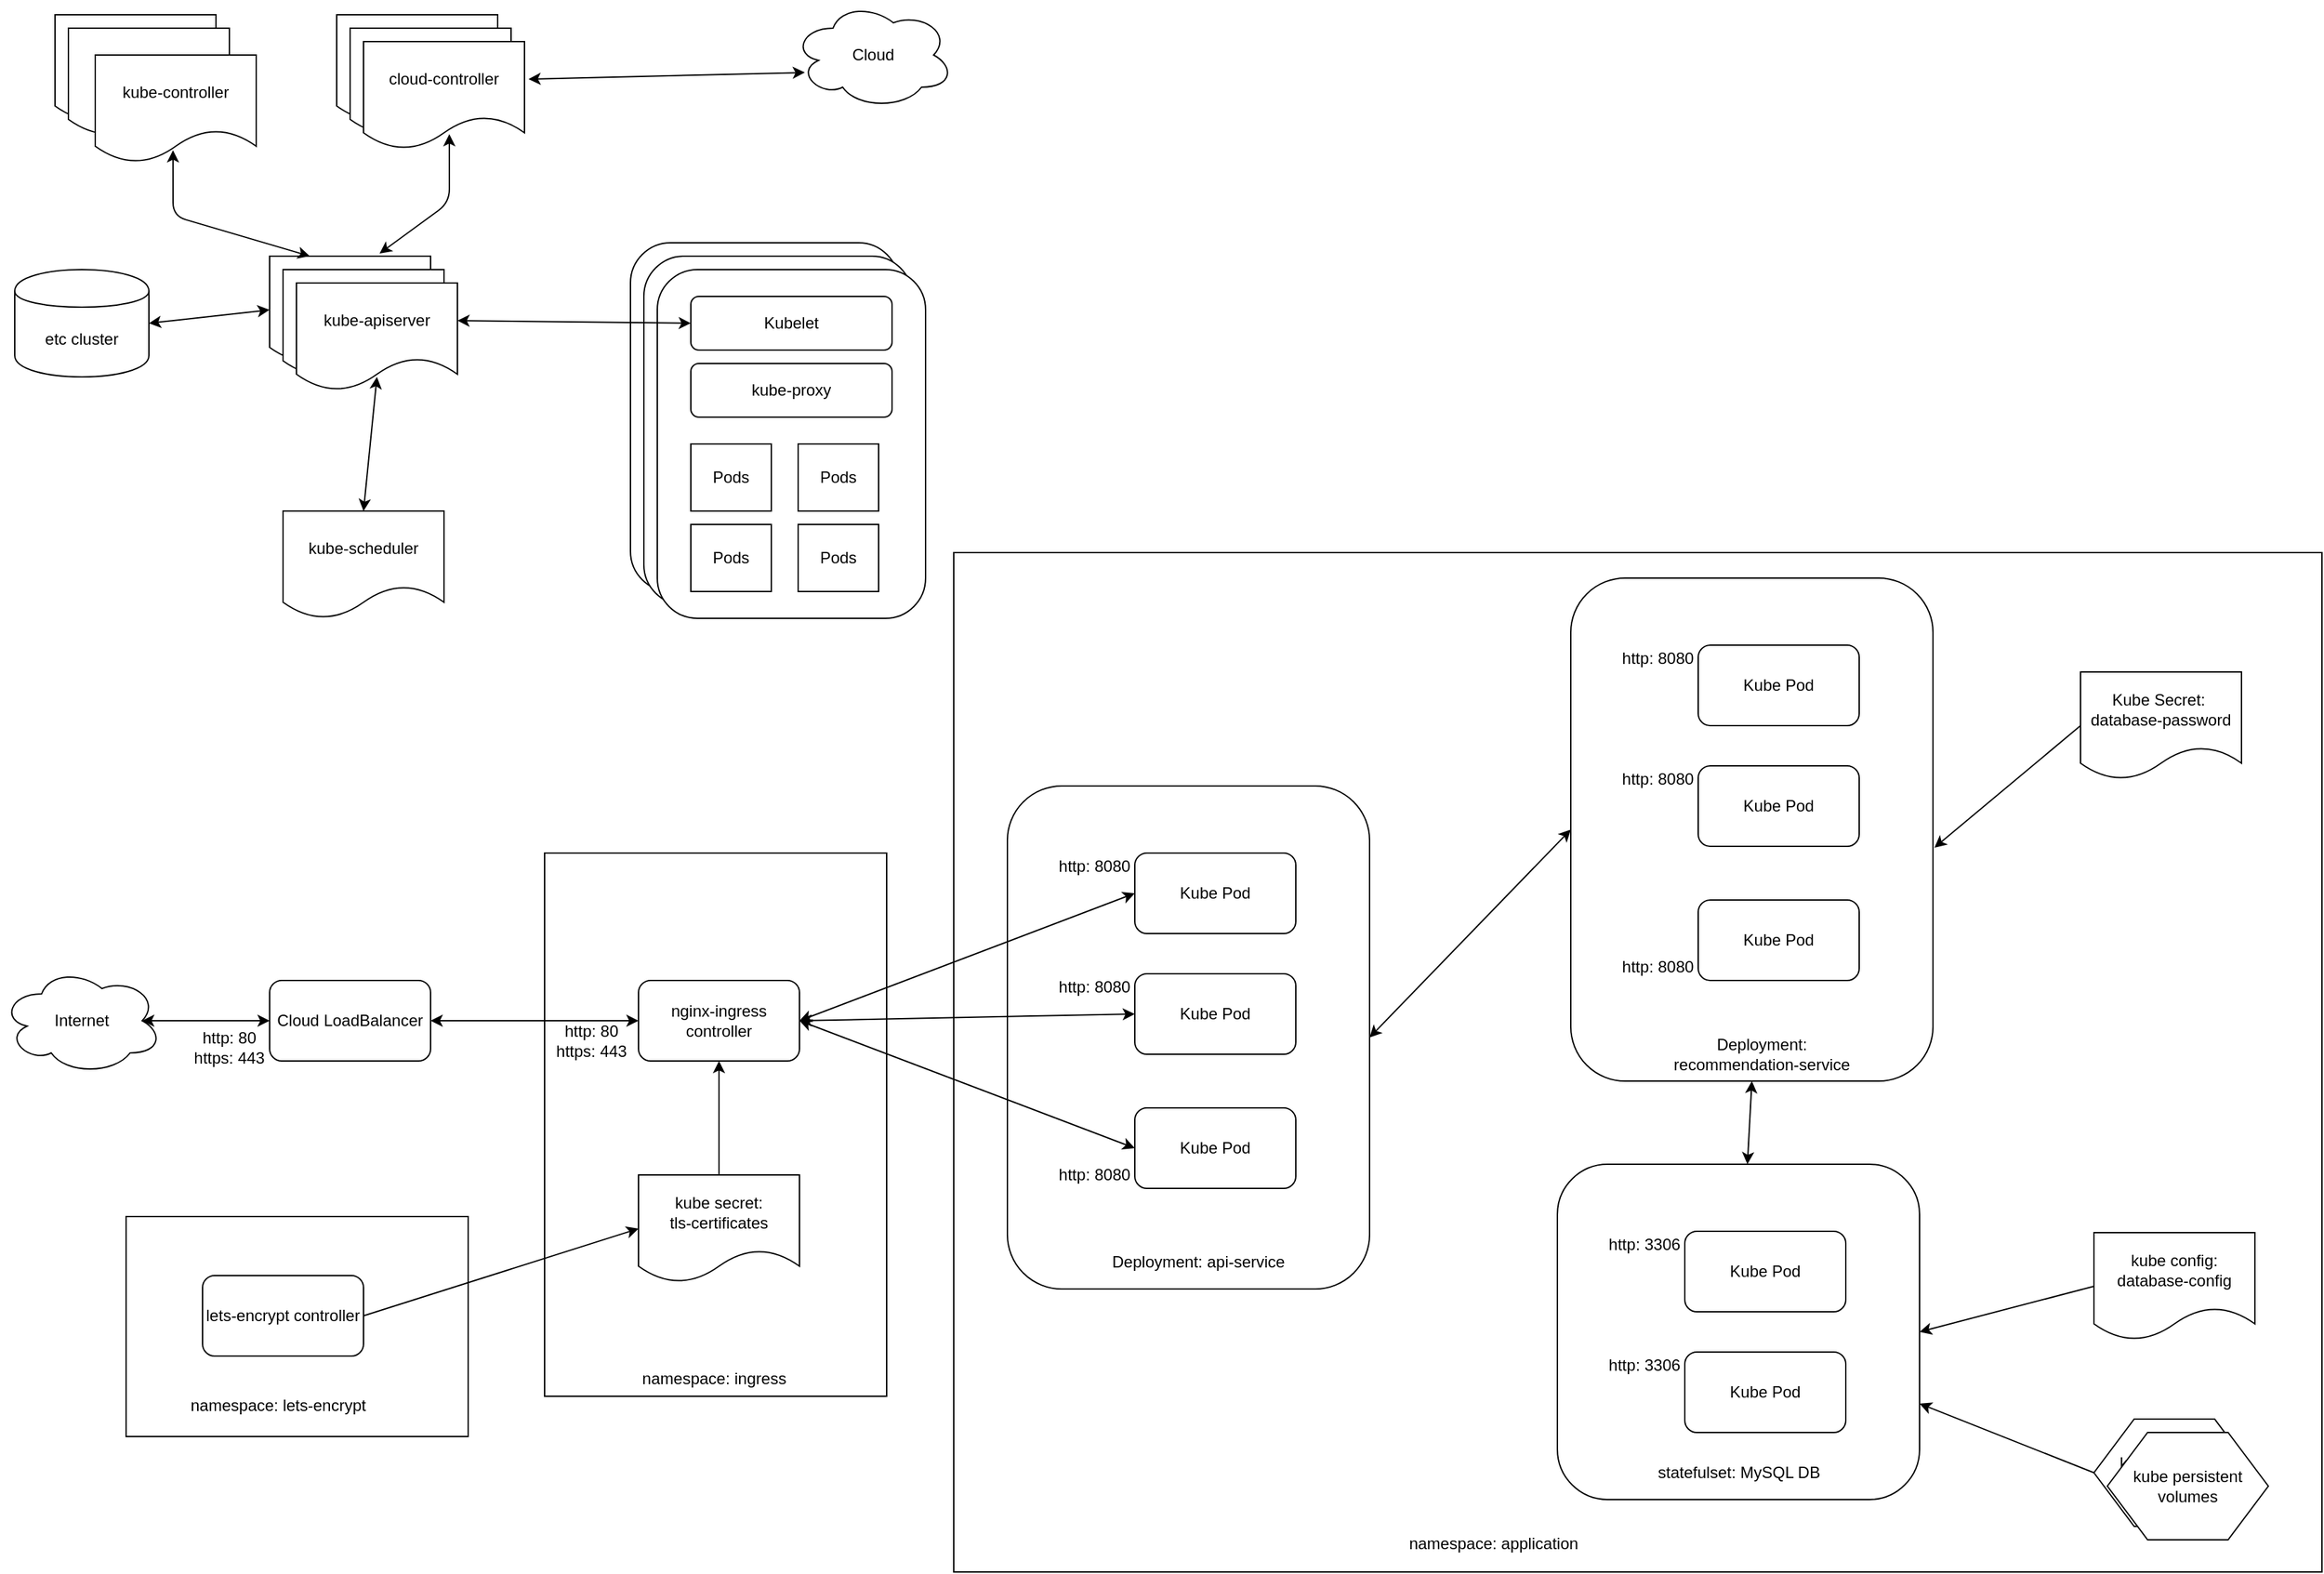 <mxfile version="12.2.2" type="device" pages="1"><diagram id="nzS3SlK1Kt3z77mqC7-u" name="Page-1"><mxGraphModel dx="1408" dy="802" grid="1" gridSize="10" guides="1" tooltips="1" connect="1" arrows="1" fold="1" page="1" pageScale="1" pageWidth="850" pageHeight="1100" math="0" shadow="0"><root><mxCell id="0"/><mxCell id="1" parent="0"/><mxCell id="fEunyc0AGfJb7wmrIYUe-62" value="" style="rounded=0;whiteSpace=wrap;html=1;" vertex="1" parent="1"><mxGeometry x="740" y="451" width="1020" height="760" as="geometry"/></mxCell><mxCell id="fEunyc0AGfJb7wmrIYUe-63" value="" style="rounded=1;whiteSpace=wrap;html=1;" vertex="1" parent="1"><mxGeometry x="780" y="625" width="270" height="375" as="geometry"/></mxCell><mxCell id="fEunyc0AGfJb7wmrIYUe-60" value="" style="rounded=0;whiteSpace=wrap;html=1;" vertex="1" parent="1"><mxGeometry x="435" y="675" width="255" height="405" as="geometry"/></mxCell><mxCell id="fEunyc0AGfJb7wmrIYUe-25" value="" style="rounded=1;whiteSpace=wrap;html=1;" vertex="1" parent="1"><mxGeometry x="499" y="220" width="200" height="260" as="geometry"/></mxCell><mxCell id="fEunyc0AGfJb7wmrIYUe-1" value="kube-controller" style="shape=document;whiteSpace=wrap;html=1;boundedLbl=1;" vertex="1" parent="1"><mxGeometry x="70" y="50" width="120" height="80" as="geometry"/></mxCell><mxCell id="fEunyc0AGfJb7wmrIYUe-2" value="kube-controller" style="shape=document;whiteSpace=wrap;html=1;boundedLbl=1;" vertex="1" parent="1"><mxGeometry x="80" y="60" width="120" height="80" as="geometry"/></mxCell><mxCell id="fEunyc0AGfJb7wmrIYUe-4" value="kube-controller" style="shape=document;whiteSpace=wrap;html=1;boundedLbl=1;" vertex="1" parent="1"><mxGeometry x="100" y="80" width="120" height="80" as="geometry"/></mxCell><mxCell id="fEunyc0AGfJb7wmrIYUe-5" value="cloud-controller" style="shape=document;whiteSpace=wrap;html=1;boundedLbl=1;" vertex="1" parent="1"><mxGeometry x="280" y="50" width="120" height="80" as="geometry"/></mxCell><mxCell id="fEunyc0AGfJb7wmrIYUe-6" value="cloud-controller" style="shape=document;whiteSpace=wrap;html=1;boundedLbl=1;" vertex="1" parent="1"><mxGeometry x="290" y="60" width="120" height="80" as="geometry"/></mxCell><mxCell id="fEunyc0AGfJb7wmrIYUe-7" value="cloud-controller" style="shape=document;whiteSpace=wrap;html=1;boundedLbl=1;" vertex="1" parent="1"><mxGeometry x="300" y="70" width="120" height="80" as="geometry"/></mxCell><mxCell id="fEunyc0AGfJb7wmrIYUe-8" value="kube-apiserver" style="shape=document;whiteSpace=wrap;html=1;boundedLbl=1;" vertex="1" parent="1"><mxGeometry x="230" y="230" width="120" height="80" as="geometry"/></mxCell><mxCell id="fEunyc0AGfJb7wmrIYUe-9" value="kube-apiserver" style="shape=document;whiteSpace=wrap;html=1;boundedLbl=1;" vertex="1" parent="1"><mxGeometry x="240" y="240" width="120" height="80" as="geometry"/></mxCell><mxCell id="fEunyc0AGfJb7wmrIYUe-10" value="kube-apiserver" style="shape=document;whiteSpace=wrap;html=1;boundedLbl=1;" vertex="1" parent="1"><mxGeometry x="250" y="250" width="120" height="80" as="geometry"/></mxCell><mxCell id="fEunyc0AGfJb7wmrIYUe-11" value="kube-scheduler" style="shape=document;whiteSpace=wrap;html=1;boundedLbl=1;" vertex="1" parent="1"><mxGeometry x="240" y="420" width="120" height="80" as="geometry"/></mxCell><mxCell id="fEunyc0AGfJb7wmrIYUe-12" value="etc cluster" style="shape=cylinder;whiteSpace=wrap;html=1;boundedLbl=1;backgroundOutline=1;" vertex="1" parent="1"><mxGeometry x="40" y="240" width="100" height="80" as="geometry"/></mxCell><mxCell id="fEunyc0AGfJb7wmrIYUe-13" value="" style="endArrow=classic;startArrow=classic;html=1;exitX=0.483;exitY=0.888;exitDx=0;exitDy=0;exitPerimeter=0;entryX=0.25;entryY=0;entryDx=0;entryDy=0;" edge="1" parent="1" source="fEunyc0AGfJb7wmrIYUe-4" target="fEunyc0AGfJb7wmrIYUe-8"><mxGeometry width="50" height="50" relative="1" as="geometry"><mxPoint x="230" y="210" as="sourcePoint"/><mxPoint x="280" y="160" as="targetPoint"/><Array as="points"><mxPoint x="158" y="200"/></Array></mxGeometry></mxCell><mxCell id="fEunyc0AGfJb7wmrIYUe-14" value="" style="endArrow=classic;startArrow=classic;html=1;entryX=0.533;entryY=0.863;entryDx=0;entryDy=0;entryPerimeter=0;exitX=0.683;exitY=-0.025;exitDx=0;exitDy=0;exitPerimeter=0;" edge="1" parent="1" source="fEunyc0AGfJb7wmrIYUe-8" target="fEunyc0AGfJb7wmrIYUe-7"><mxGeometry width="50" height="50" relative="1" as="geometry"><mxPoint x="400" y="220" as="sourcePoint"/><mxPoint x="450" y="170" as="targetPoint"/><Array as="points"><mxPoint x="364" y="190"/></Array></mxGeometry></mxCell><mxCell id="fEunyc0AGfJb7wmrIYUe-15" value="" style="endArrow=classic;startArrow=classic;html=1;entryX=0.5;entryY=0.875;entryDx=0;entryDy=0;entryPerimeter=0;exitX=0.5;exitY=0;exitDx=0;exitDy=0;" edge="1" parent="1" source="fEunyc0AGfJb7wmrIYUe-11" target="fEunyc0AGfJb7wmrIYUe-10"><mxGeometry width="50" height="50" relative="1" as="geometry"><mxPoint x="290" y="390" as="sourcePoint"/><mxPoint x="340" y="340" as="targetPoint"/></mxGeometry></mxCell><mxCell id="fEunyc0AGfJb7wmrIYUe-16" value="" style="endArrow=classic;startArrow=classic;html=1;entryX=0;entryY=0.5;entryDx=0;entryDy=0;exitX=1;exitY=0.5;exitDx=0;exitDy=0;" edge="1" parent="1" source="fEunyc0AGfJb7wmrIYUe-12" target="fEunyc0AGfJb7wmrIYUe-8"><mxGeometry width="50" height="50" relative="1" as="geometry"><mxPoint x="140" y="390" as="sourcePoint"/><mxPoint x="190" y="340" as="targetPoint"/></mxGeometry></mxCell><mxCell id="fEunyc0AGfJb7wmrIYUe-17" value="Cloud" style="ellipse;shape=cloud;whiteSpace=wrap;html=1;" vertex="1" parent="1"><mxGeometry x="620" y="40" width="120" height="80" as="geometry"/></mxCell><mxCell id="fEunyc0AGfJb7wmrIYUe-18" value="" style="endArrow=classic;startArrow=classic;html=1;entryX=0.075;entryY=0.663;entryDx=0;entryDy=0;entryPerimeter=0;exitX=1.025;exitY=0.35;exitDx=0;exitDy=0;exitPerimeter=0;" edge="1" parent="1" source="fEunyc0AGfJb7wmrIYUe-7" target="fEunyc0AGfJb7wmrIYUe-17"><mxGeometry width="50" height="50" relative="1" as="geometry"><mxPoint x="500" y="110" as="sourcePoint"/><mxPoint x="550" y="60" as="targetPoint"/></mxGeometry></mxCell><mxCell id="fEunyc0AGfJb7wmrIYUe-19" value="Kubelet" style="rounded=1;whiteSpace=wrap;html=1;" vertex="1" parent="1"><mxGeometry x="524" y="240" width="150" height="40" as="geometry"/></mxCell><mxCell id="fEunyc0AGfJb7wmrIYUe-20" value="kube-proxy" style="rounded=1;whiteSpace=wrap;html=1;" vertex="1" parent="1"><mxGeometry x="524" y="290" width="150" height="40" as="geometry"/></mxCell><mxCell id="fEunyc0AGfJb7wmrIYUe-21" value="Pods" style="rounded=0;whiteSpace=wrap;html=1;" vertex="1" parent="1"><mxGeometry x="524" y="350" width="60" height="50" as="geometry"/></mxCell><mxCell id="fEunyc0AGfJb7wmrIYUe-22" value="Pods" style="rounded=0;whiteSpace=wrap;html=1;" vertex="1" parent="1"><mxGeometry x="604" y="350" width="60" height="50" as="geometry"/></mxCell><mxCell id="fEunyc0AGfJb7wmrIYUe-23" value="Pods" style="rounded=0;whiteSpace=wrap;html=1;" vertex="1" parent="1"><mxGeometry x="524" y="410" width="60" height="50" as="geometry"/></mxCell><mxCell id="fEunyc0AGfJb7wmrIYUe-24" value="Pods" style="rounded=0;whiteSpace=wrap;html=1;" vertex="1" parent="1"><mxGeometry x="604" y="410" width="60" height="50" as="geometry"/></mxCell><mxCell id="fEunyc0AGfJb7wmrIYUe-26" value="" style="rounded=1;whiteSpace=wrap;html=1;" vertex="1" parent="1"><mxGeometry x="509" y="230" width="200" height="260" as="geometry"/></mxCell><mxCell id="fEunyc0AGfJb7wmrIYUe-27" value="Kubelet" style="rounded=1;whiteSpace=wrap;html=1;" vertex="1" parent="1"><mxGeometry x="534" y="250" width="150" height="40" as="geometry"/></mxCell><mxCell id="fEunyc0AGfJb7wmrIYUe-28" value="kube-proxy" style="rounded=1;whiteSpace=wrap;html=1;" vertex="1" parent="1"><mxGeometry x="534" y="300" width="150" height="40" as="geometry"/></mxCell><mxCell id="fEunyc0AGfJb7wmrIYUe-29" value="Pods" style="rounded=0;whiteSpace=wrap;html=1;" vertex="1" parent="1"><mxGeometry x="534" y="360" width="60" height="50" as="geometry"/></mxCell><mxCell id="fEunyc0AGfJb7wmrIYUe-30" value="Pods" style="rounded=0;whiteSpace=wrap;html=1;" vertex="1" parent="1"><mxGeometry x="614" y="360" width="60" height="50" as="geometry"/></mxCell><mxCell id="fEunyc0AGfJb7wmrIYUe-31" value="Pods" style="rounded=0;whiteSpace=wrap;html=1;" vertex="1" parent="1"><mxGeometry x="534" y="420" width="60" height="50" as="geometry"/></mxCell><mxCell id="fEunyc0AGfJb7wmrIYUe-32" value="Pods" style="rounded=0;whiteSpace=wrap;html=1;" vertex="1" parent="1"><mxGeometry x="614" y="420" width="60" height="50" as="geometry"/></mxCell><mxCell id="fEunyc0AGfJb7wmrIYUe-33" value="" style="rounded=1;whiteSpace=wrap;html=1;" vertex="1" parent="1"><mxGeometry x="519" y="240" width="200" height="260" as="geometry"/></mxCell><mxCell id="fEunyc0AGfJb7wmrIYUe-34" value="Kubelet" style="rounded=1;whiteSpace=wrap;html=1;" vertex="1" parent="1"><mxGeometry x="544" y="260" width="150" height="40" as="geometry"/></mxCell><mxCell id="fEunyc0AGfJb7wmrIYUe-35" value="kube-proxy" style="rounded=1;whiteSpace=wrap;html=1;" vertex="1" parent="1"><mxGeometry x="544" y="310" width="150" height="40" as="geometry"/></mxCell><mxCell id="fEunyc0AGfJb7wmrIYUe-36" value="Pods" style="rounded=0;whiteSpace=wrap;html=1;" vertex="1" parent="1"><mxGeometry x="544" y="370" width="60" height="50" as="geometry"/></mxCell><mxCell id="fEunyc0AGfJb7wmrIYUe-37" value="Pods" style="rounded=0;whiteSpace=wrap;html=1;" vertex="1" parent="1"><mxGeometry x="624" y="370" width="60" height="50" as="geometry"/></mxCell><mxCell id="fEunyc0AGfJb7wmrIYUe-38" value="Pods" style="rounded=0;whiteSpace=wrap;html=1;" vertex="1" parent="1"><mxGeometry x="544" y="430" width="60" height="50" as="geometry"/></mxCell><mxCell id="fEunyc0AGfJb7wmrIYUe-39" value="Pods" style="rounded=0;whiteSpace=wrap;html=1;" vertex="1" parent="1"><mxGeometry x="624" y="430" width="60" height="50" as="geometry"/></mxCell><mxCell id="fEunyc0AGfJb7wmrIYUe-40" value="" style="endArrow=classic;startArrow=classic;html=1;exitX=1;exitY=0.35;exitDx=0;exitDy=0;exitPerimeter=0;entryX=0;entryY=0.5;entryDx=0;entryDy=0;" edge="1" parent="1" source="fEunyc0AGfJb7wmrIYUe-10" target="fEunyc0AGfJb7wmrIYUe-34"><mxGeometry width="50" height="50" relative="1" as="geometry"><mxPoint x="440" y="300" as="sourcePoint"/><mxPoint x="490" y="250" as="targetPoint"/></mxGeometry></mxCell><mxCell id="fEunyc0AGfJb7wmrIYUe-43" value="Internet" style="ellipse;shape=cloud;whiteSpace=wrap;html=1;" vertex="1" parent="1"><mxGeometry x="30" y="760" width="120" height="80" as="geometry"/></mxCell><mxCell id="fEunyc0AGfJb7wmrIYUe-44" value="Cloud LoadBalancer" style="rounded=1;whiteSpace=wrap;html=1;" vertex="1" parent="1"><mxGeometry x="230" y="770" width="120" height="60" as="geometry"/></mxCell><mxCell id="fEunyc0AGfJb7wmrIYUe-45" value="nginx-ingress controller" style="rounded=1;whiteSpace=wrap;html=1;" vertex="1" parent="1"><mxGeometry x="505" y="770" width="120" height="60" as="geometry"/></mxCell><mxCell id="fEunyc0AGfJb7wmrIYUe-47" value="Kube Pod" style="rounded=1;whiteSpace=wrap;html=1;" vertex="1" parent="1"><mxGeometry x="875" y="675" width="120" height="60" as="geometry"/></mxCell><mxCell id="fEunyc0AGfJb7wmrIYUe-48" value="Kube Pod" style="rounded=1;whiteSpace=wrap;html=1;" vertex="1" parent="1"><mxGeometry x="875" y="765" width="120" height="60" as="geometry"/></mxCell><mxCell id="fEunyc0AGfJb7wmrIYUe-49" value="Kube Pod" style="rounded=1;whiteSpace=wrap;html=1;" vertex="1" parent="1"><mxGeometry x="875" y="865" width="120" height="60" as="geometry"/></mxCell><mxCell id="fEunyc0AGfJb7wmrIYUe-50" value="" style="endArrow=classic;startArrow=classic;html=1;exitX=0.875;exitY=0.5;exitDx=0;exitDy=0;exitPerimeter=0;entryX=0;entryY=0.5;entryDx=0;entryDy=0;" edge="1" parent="1" source="fEunyc0AGfJb7wmrIYUe-43" target="fEunyc0AGfJb7wmrIYUe-44"><mxGeometry width="50" height="50" relative="1" as="geometry"><mxPoint x="190" y="950" as="sourcePoint"/><mxPoint x="240" y="900" as="targetPoint"/></mxGeometry></mxCell><mxCell id="fEunyc0AGfJb7wmrIYUe-51" value="" style="endArrow=classic;startArrow=classic;html=1;exitX=1;exitY=0.5;exitDx=0;exitDy=0;entryX=0;entryY=0.5;entryDx=0;entryDy=0;" edge="1" parent="1" source="fEunyc0AGfJb7wmrIYUe-44" target="fEunyc0AGfJb7wmrIYUe-45"><mxGeometry width="50" height="50" relative="1" as="geometry"><mxPoint x="340" y="879.5" as="sourcePoint"/><mxPoint x="455" y="879.5" as="targetPoint"/></mxGeometry></mxCell><mxCell id="fEunyc0AGfJb7wmrIYUe-52" value="" style="endArrow=classic;startArrow=classic;html=1;exitX=1;exitY=0.5;exitDx=0;exitDy=0;entryX=0;entryY=0.5;entryDx=0;entryDy=0;" edge="1" parent="1" source="fEunyc0AGfJb7wmrIYUe-45" target="fEunyc0AGfJb7wmrIYUe-47"><mxGeometry width="50" height="50" relative="1" as="geometry"><mxPoint x="612.5" y="764.5" as="sourcePoint"/><mxPoint x="727.5" y="764.5" as="targetPoint"/></mxGeometry></mxCell><mxCell id="fEunyc0AGfJb7wmrIYUe-53" value="" style="endArrow=classic;startArrow=classic;html=1;exitX=1;exitY=0.5;exitDx=0;exitDy=0;entryX=0;entryY=0.5;entryDx=0;entryDy=0;" edge="1" parent="1" source="fEunyc0AGfJb7wmrIYUe-45" target="fEunyc0AGfJb7wmrIYUe-48"><mxGeometry width="50" height="50" relative="1" as="geometry"><mxPoint x="510" y="879.5" as="sourcePoint"/><mxPoint x="625" y="879.5" as="targetPoint"/></mxGeometry></mxCell><mxCell id="fEunyc0AGfJb7wmrIYUe-54" value="" style="endArrow=classic;startArrow=classic;html=1;exitX=1;exitY=0.5;exitDx=0;exitDy=0;entryX=0;entryY=0.5;entryDx=0;entryDy=0;" edge="1" parent="1" source="fEunyc0AGfJb7wmrIYUe-45" target="fEunyc0AGfJb7wmrIYUe-49"><mxGeometry width="50" height="50" relative="1" as="geometry"><mxPoint x="175" y="840" as="sourcePoint"/><mxPoint x="290" y="840" as="targetPoint"/></mxGeometry></mxCell><mxCell id="fEunyc0AGfJb7wmrIYUe-55" value="http: 80&lt;br&gt;https: 443" style="text;html=1;strokeColor=none;fillColor=none;align=center;verticalAlign=middle;whiteSpace=wrap;rounded=0;" vertex="1" parent="1"><mxGeometry x="165" y="810" width="70" height="20" as="geometry"/></mxCell><mxCell id="fEunyc0AGfJb7wmrIYUe-56" value="http: 80&lt;br&gt;https: 443" style="text;html=1;strokeColor=none;fillColor=none;align=center;verticalAlign=middle;whiteSpace=wrap;rounded=0;" vertex="1" parent="1"><mxGeometry x="435" y="805" width="70" height="20" as="geometry"/></mxCell><mxCell id="fEunyc0AGfJb7wmrIYUe-57" value="http: 8080" style="text;html=1;strokeColor=none;fillColor=none;align=center;verticalAlign=middle;whiteSpace=wrap;rounded=0;" vertex="1" parent="1"><mxGeometry x="810" y="675" width="70" height="20" as="geometry"/></mxCell><mxCell id="fEunyc0AGfJb7wmrIYUe-58" value="http: 8080" style="text;html=1;strokeColor=none;fillColor=none;align=center;verticalAlign=middle;whiteSpace=wrap;rounded=0;" vertex="1" parent="1"><mxGeometry x="810" y="765" width="70" height="20" as="geometry"/></mxCell><mxCell id="fEunyc0AGfJb7wmrIYUe-59" value="http: 8080" style="text;html=1;strokeColor=none;fillColor=none;align=center;verticalAlign=middle;whiteSpace=wrap;rounded=0;" vertex="1" parent="1"><mxGeometry x="810" y="905" width="70" height="20" as="geometry"/></mxCell><mxCell id="fEunyc0AGfJb7wmrIYUe-61" value="namespace: ingress" style="text;html=1;strokeColor=none;fillColor=none;align=center;verticalAlign=middle;whiteSpace=wrap;rounded=0;" vertex="1" parent="1"><mxGeometry x="499" y="1057" width="125" height="20" as="geometry"/></mxCell><mxCell id="fEunyc0AGfJb7wmrIYUe-64" value="Deployment: api-service" style="text;html=1;strokeColor=none;fillColor=none;align=center;verticalAlign=middle;whiteSpace=wrap;rounded=0;" vertex="1" parent="1"><mxGeometry x="845" y="970" width="155" height="20" as="geometry"/></mxCell><mxCell id="fEunyc0AGfJb7wmrIYUe-65" value="" style="rounded=1;whiteSpace=wrap;html=1;" vertex="1" parent="1"><mxGeometry x="1200" y="470" width="270" height="375" as="geometry"/></mxCell><mxCell id="fEunyc0AGfJb7wmrIYUe-66" value="Kube Pod" style="rounded=1;whiteSpace=wrap;html=1;" vertex="1" parent="1"><mxGeometry x="1295" y="520" width="120" height="60" as="geometry"/></mxCell><mxCell id="fEunyc0AGfJb7wmrIYUe-67" value="Kube Pod" style="rounded=1;whiteSpace=wrap;html=1;" vertex="1" parent="1"><mxGeometry x="1295" y="610" width="120" height="60" as="geometry"/></mxCell><mxCell id="fEunyc0AGfJb7wmrIYUe-68" value="Kube Pod" style="rounded=1;whiteSpace=wrap;html=1;" vertex="1" parent="1"><mxGeometry x="1295" y="710" width="120" height="60" as="geometry"/></mxCell><mxCell id="fEunyc0AGfJb7wmrIYUe-69" value="http: 8080" style="text;html=1;strokeColor=none;fillColor=none;align=center;verticalAlign=middle;whiteSpace=wrap;rounded=0;" vertex="1" parent="1"><mxGeometry x="1230" y="520" width="70" height="20" as="geometry"/></mxCell><mxCell id="fEunyc0AGfJb7wmrIYUe-70" value="http: 8080" style="text;html=1;strokeColor=none;fillColor=none;align=center;verticalAlign=middle;whiteSpace=wrap;rounded=0;" vertex="1" parent="1"><mxGeometry x="1230" y="610" width="70" height="20" as="geometry"/></mxCell><mxCell id="fEunyc0AGfJb7wmrIYUe-71" value="http: 8080" style="text;html=1;strokeColor=none;fillColor=none;align=center;verticalAlign=middle;whiteSpace=wrap;rounded=0;" vertex="1" parent="1"><mxGeometry x="1230" y="750" width="70" height="20" as="geometry"/></mxCell><mxCell id="fEunyc0AGfJb7wmrIYUe-72" value="Deployment: recommendation-service" style="text;html=1;strokeColor=none;fillColor=none;align=center;verticalAlign=middle;whiteSpace=wrap;rounded=0;" vertex="1" parent="1"><mxGeometry x="1265" y="815" width="155" height="20" as="geometry"/></mxCell><mxCell id="fEunyc0AGfJb7wmrIYUe-73" value="" style="rounded=1;whiteSpace=wrap;html=1;" vertex="1" parent="1"><mxGeometry x="1190" y="907" width="270" height="250" as="geometry"/></mxCell><mxCell id="fEunyc0AGfJb7wmrIYUe-74" value="Kube Pod" style="rounded=1;whiteSpace=wrap;html=1;" vertex="1" parent="1"><mxGeometry x="1285" y="957" width="120" height="60" as="geometry"/></mxCell><mxCell id="fEunyc0AGfJb7wmrIYUe-75" value="Kube Pod" style="rounded=1;whiteSpace=wrap;html=1;" vertex="1" parent="1"><mxGeometry x="1285" y="1047" width="120" height="60" as="geometry"/></mxCell><mxCell id="fEunyc0AGfJb7wmrIYUe-77" value="http: 3306" style="text;html=1;strokeColor=none;fillColor=none;align=center;verticalAlign=middle;whiteSpace=wrap;rounded=0;" vertex="1" parent="1"><mxGeometry x="1220" y="957" width="70" height="20" as="geometry"/></mxCell><mxCell id="fEunyc0AGfJb7wmrIYUe-78" value="http: 3306" style="text;html=1;strokeColor=none;fillColor=none;align=center;verticalAlign=middle;whiteSpace=wrap;rounded=0;" vertex="1" parent="1"><mxGeometry x="1220" y="1047" width="70" height="20" as="geometry"/></mxCell><mxCell id="fEunyc0AGfJb7wmrIYUe-80" value="statefulset: MySQL DB" style="text;html=1;strokeColor=none;fillColor=none;align=center;verticalAlign=middle;whiteSpace=wrap;rounded=0;" vertex="1" parent="1"><mxGeometry x="1247.5" y="1127" width="155" height="20" as="geometry"/></mxCell><mxCell id="fEunyc0AGfJb7wmrIYUe-89" value="namespace: application" style="text;html=1;strokeColor=none;fillColor=none;align=center;verticalAlign=middle;whiteSpace=wrap;rounded=0;" vertex="1" parent="1"><mxGeometry x="1065" y="1180" width="155" height="20" as="geometry"/></mxCell><mxCell id="fEunyc0AGfJb7wmrIYUe-90" value="" style="endArrow=classic;startArrow=classic;html=1;entryX=0;entryY=0.5;entryDx=0;entryDy=0;exitX=1;exitY=0.5;exitDx=0;exitDy=0;" edge="1" parent="1" source="fEunyc0AGfJb7wmrIYUe-63" target="fEunyc0AGfJb7wmrIYUe-65"><mxGeometry width="50" height="50" relative="1" as="geometry"><mxPoint x="590" y="1060" as="sourcePoint"/><mxPoint x="640" y="1010" as="targetPoint"/></mxGeometry></mxCell><mxCell id="fEunyc0AGfJb7wmrIYUe-91" value="" style="endArrow=classic;startArrow=classic;html=1;entryX=0.5;entryY=1;entryDx=0;entryDy=0;" edge="1" parent="1" source="fEunyc0AGfJb7wmrIYUe-73" target="fEunyc0AGfJb7wmrIYUe-65"><mxGeometry width="50" height="50" relative="1" as="geometry"><mxPoint x="520" y="1100" as="sourcePoint"/><mxPoint x="570" y="1050" as="targetPoint"/></mxGeometry></mxCell><mxCell id="fEunyc0AGfJb7wmrIYUe-94" value="Kube Secret:&amp;nbsp;&lt;br&gt;database-password" style="shape=document;whiteSpace=wrap;html=1;boundedLbl=1;" vertex="1" parent="1"><mxGeometry x="1580" y="540" width="120" height="80" as="geometry"/></mxCell><mxCell id="fEunyc0AGfJb7wmrIYUe-95" value="kube config:&lt;br&gt;database-config" style="shape=document;whiteSpace=wrap;html=1;boundedLbl=1;" vertex="1" parent="1"><mxGeometry x="1590" y="958" width="120" height="80" as="geometry"/></mxCell><mxCell id="fEunyc0AGfJb7wmrIYUe-96" value="kube secret:&lt;br&gt;tls-certificates" style="shape=document;whiteSpace=wrap;html=1;boundedLbl=1;" vertex="1" parent="1"><mxGeometry x="505" y="915" width="120" height="80" as="geometry"/></mxCell><mxCell id="fEunyc0AGfJb7wmrIYUe-98" value="" style="endArrow=classic;html=1;entryX=0.5;entryY=1;entryDx=0;entryDy=0;exitX=0.5;exitY=0;exitDx=0;exitDy=0;" edge="1" parent="1" source="fEunyc0AGfJb7wmrIYUe-96" target="fEunyc0AGfJb7wmrIYUe-45"><mxGeometry width="50" height="50" relative="1" as="geometry"><mxPoint x="520" y="590" as="sourcePoint"/><mxPoint x="470" y="640" as="targetPoint"/></mxGeometry></mxCell><mxCell id="fEunyc0AGfJb7wmrIYUe-99" value="" style="endArrow=classic;html=1;exitX=0;exitY=0.5;exitDx=0;exitDy=0;entryX=1.004;entryY=0.536;entryDx=0;entryDy=0;entryPerimeter=0;" edge="1" parent="1" source="fEunyc0AGfJb7wmrIYUe-94" target="fEunyc0AGfJb7wmrIYUe-65"><mxGeometry width="50" height="50" relative="1" as="geometry"><mxPoint x="1620" y="360" as="sourcePoint"/><mxPoint x="1570" y="410" as="targetPoint"/></mxGeometry></mxCell><mxCell id="fEunyc0AGfJb7wmrIYUe-100" value="" style="endArrow=classic;html=1;exitX=0;exitY=0.5;exitDx=0;exitDy=0;entryX=1;entryY=0.5;entryDx=0;entryDy=0;" edge="1" parent="1" source="fEunyc0AGfJb7wmrIYUe-95" target="fEunyc0AGfJb7wmrIYUe-73"><mxGeometry width="50" height="50" relative="1" as="geometry"><mxPoint x="1620" y="830" as="sourcePoint"/><mxPoint x="1570" y="880" as="targetPoint"/></mxGeometry></mxCell><mxCell id="fEunyc0AGfJb7wmrIYUe-101" value="" style="rounded=0;whiteSpace=wrap;html=1;" vertex="1" parent="1"><mxGeometry x="123" y="946" width="255" height="164" as="geometry"/></mxCell><mxCell id="fEunyc0AGfJb7wmrIYUe-102" value="lets-encrypt controller" style="rounded=1;whiteSpace=wrap;html=1;" vertex="1" parent="1"><mxGeometry x="180" y="990" width="120" height="60" as="geometry"/></mxCell><mxCell id="fEunyc0AGfJb7wmrIYUe-104" value="namespace: lets-encrypt" style="text;html=1;strokeColor=none;fillColor=none;align=center;verticalAlign=middle;whiteSpace=wrap;rounded=0;" vertex="1" parent="1"><mxGeometry x="163" y="1077" width="147" height="20" as="geometry"/></mxCell><mxCell id="fEunyc0AGfJb7wmrIYUe-107" value="" style="endArrow=classic;html=1;entryX=0;entryY=0.5;entryDx=0;entryDy=0;exitX=1;exitY=0.5;exitDx=0;exitDy=0;" edge="1" parent="1" source="fEunyc0AGfJb7wmrIYUe-102" target="fEunyc0AGfJb7wmrIYUe-96"><mxGeometry width="50" height="50" relative="1" as="geometry"><mxPoint x="430" y="1180" as="sourcePoint"/><mxPoint x="480" y="1130" as="targetPoint"/></mxGeometry></mxCell><mxCell id="fEunyc0AGfJb7wmrIYUe-108" value="kube persistent volumes" style="shape=hexagon;perimeter=hexagonPerimeter2;whiteSpace=wrap;html=1;" vertex="1" parent="1"><mxGeometry x="1590" y="1097" width="120" height="80" as="geometry"/></mxCell><mxCell id="fEunyc0AGfJb7wmrIYUe-109" value="" style="endArrow=classic;html=1;exitX=0;exitY=0.5;exitDx=0;exitDy=0;" edge="1" parent="1" source="fEunyc0AGfJb7wmrIYUe-108" target="fEunyc0AGfJb7wmrIYUe-73"><mxGeometry width="50" height="50" relative="1" as="geometry"><mxPoint x="1610" y="1310" as="sourcePoint"/><mxPoint x="1660" y="1260" as="targetPoint"/></mxGeometry></mxCell><mxCell id="fEunyc0AGfJb7wmrIYUe-110" value="kube persistent volumes" style="shape=hexagon;perimeter=hexagonPerimeter2;whiteSpace=wrap;html=1;" vertex="1" parent="1"><mxGeometry x="1600" y="1107" width="120" height="80" as="geometry"/></mxCell></root></mxGraphModel></diagram></mxfile>